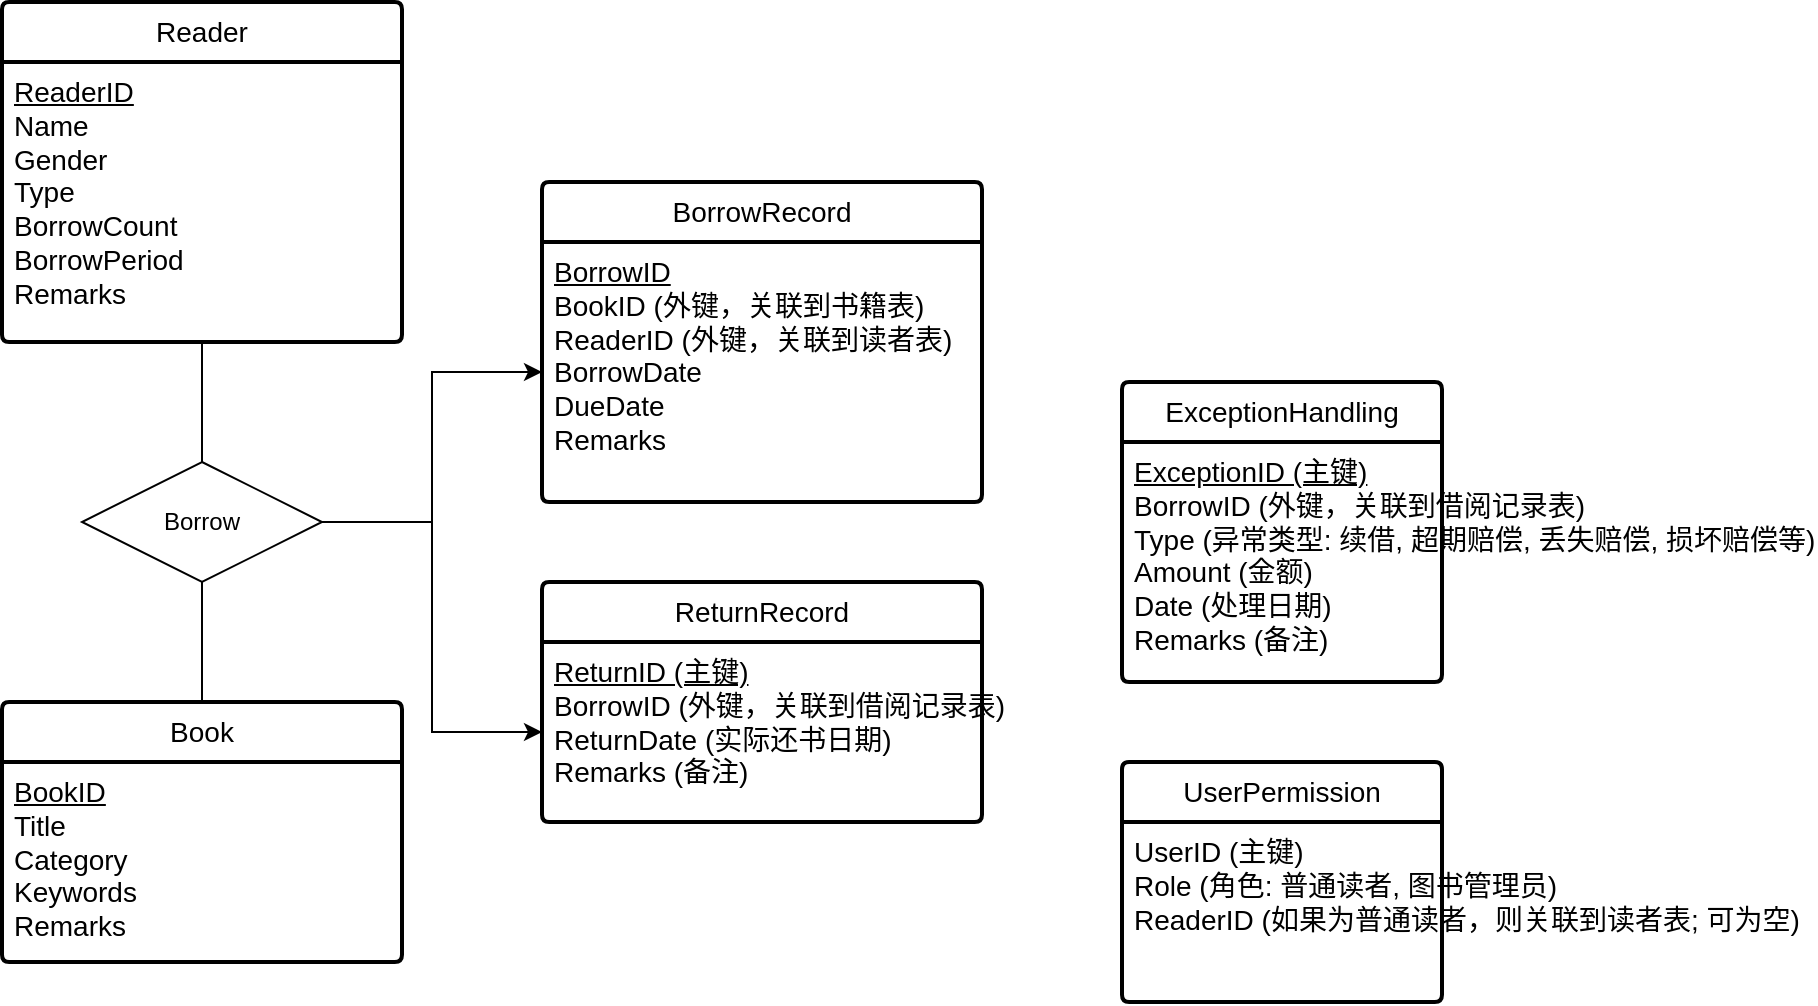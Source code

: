 <mxfile version="25.0.1">
  <diagram name="第 1 页" id="e6M-VB0sTWYDbAhcyruc">
    <mxGraphModel dx="1011" dy="551" grid="1" gridSize="10" guides="1" tooltips="1" connect="1" arrows="1" fold="1" page="1" pageScale="1" pageWidth="827" pageHeight="1169" background="#ffffff" math="0" shadow="0">
      <root>
        <mxCell id="0" />
        <mxCell id="1" parent="0" />
        <mxCell id="42zim9xsgLE1wcnG_F0--1" value="Reader" style="swimlane;childLayout=stackLayout;horizontal=1;startSize=30;horizontalStack=0;rounded=1;fontSize=14;fontStyle=0;strokeWidth=2;resizeParent=0;resizeLast=1;shadow=0;dashed=0;align=center;arcSize=4;whiteSpace=wrap;html=1;swimlaneLine=1;" parent="1" vertex="1">
          <mxGeometry x="80" y="70" width="200" height="170" as="geometry">
            <mxRectangle x="80" y="130" width="80" height="30" as="alternateBounds" />
          </mxGeometry>
        </mxCell>
        <mxCell id="42zim9xsgLE1wcnG_F0--2" value="&lt;div&gt;&lt;span style=&quot;font-size: 14px;&quot;&gt;&lt;u&gt;ReaderID&lt;/u&gt;&lt;/span&gt;&lt;/div&gt;&lt;div&gt;&lt;span style=&quot;font-size: 14px;&quot;&gt;Name&lt;/span&gt;&lt;/div&gt;&lt;div&gt;&lt;span style=&quot;font-size: 14px;&quot;&gt;Gender&lt;/span&gt;&lt;/div&gt;&lt;div&gt;&lt;span style=&quot;font-size: 14px;&quot;&gt;Type&lt;/span&gt;&lt;/div&gt;&lt;div&gt;&lt;span style=&quot;font-size: 14px;&quot;&gt;BorrowCount&lt;/span&gt;&lt;/div&gt;&lt;div&gt;&lt;span style=&quot;font-size: 14px;&quot;&gt;BorrowPeriod&lt;/span&gt;&lt;/div&gt;&lt;div&gt;&lt;span style=&quot;font-size: 14px;&quot;&gt;Remarks&lt;/span&gt;&lt;/div&gt;" style="align=left;strokeColor=none;fillColor=none;spacingLeft=4;fontSize=12;verticalAlign=top;resizable=0;rotatable=0;part=1;html=1;" parent="42zim9xsgLE1wcnG_F0--1" vertex="1">
          <mxGeometry y="30" width="200" height="140" as="geometry" />
        </mxCell>
        <mxCell id="42zim9xsgLE1wcnG_F0--11" style="edgeStyle=orthogonalEdgeStyle;rounded=0;orthogonalLoop=1;jettySize=auto;html=1;exitX=0.5;exitY=1;exitDx=0;exitDy=0;entryX=0.5;entryY=0;entryDx=0;entryDy=0;endArrow=none;endFill=0;" parent="1" source="42zim9xsgLE1wcnG_F0--3" target="42zim9xsgLE1wcnG_F0--8" edge="1">
          <mxGeometry relative="1" as="geometry" />
        </mxCell>
        <mxCell id="fZOJicUxICWee5noGRoj-6" style="edgeStyle=orthogonalEdgeStyle;rounded=0;orthogonalLoop=1;jettySize=auto;html=1;" edge="1" parent="1" source="42zim9xsgLE1wcnG_F0--3" target="fZOJicUxICWee5noGRoj-3">
          <mxGeometry relative="1" as="geometry" />
        </mxCell>
        <mxCell id="fZOJicUxICWee5noGRoj-9" style="edgeStyle=orthogonalEdgeStyle;rounded=0;orthogonalLoop=1;jettySize=auto;html=1;entryX=0;entryY=0.5;entryDx=0;entryDy=0;" edge="1" parent="1" source="42zim9xsgLE1wcnG_F0--3" target="fZOJicUxICWee5noGRoj-8">
          <mxGeometry relative="1" as="geometry" />
        </mxCell>
        <mxCell id="42zim9xsgLE1wcnG_F0--3" value="Borrow" style="shape=rhombus;perimeter=rhombusPerimeter;whiteSpace=wrap;html=1;align=center;" parent="1" vertex="1">
          <mxGeometry x="120" y="300" width="120" height="60" as="geometry" />
        </mxCell>
        <mxCell id="42zim9xsgLE1wcnG_F0--4" style="edgeStyle=orthogonalEdgeStyle;rounded=0;orthogonalLoop=1;jettySize=auto;html=1;endArrow=none;endFill=0;" parent="1" source="42zim9xsgLE1wcnG_F0--2" target="42zim9xsgLE1wcnG_F0--3" edge="1">
          <mxGeometry relative="1" as="geometry" />
        </mxCell>
        <mxCell id="42zim9xsgLE1wcnG_F0--8" value="Book" style="swimlane;childLayout=stackLayout;horizontal=1;startSize=30;horizontalStack=0;rounded=1;fontSize=14;fontStyle=0;strokeWidth=2;resizeParent=0;resizeLast=1;shadow=0;dashed=0;align=center;arcSize=4;whiteSpace=wrap;html=1;swimlaneLine=1;" parent="1" vertex="1">
          <mxGeometry x="80" y="420" width="200" height="130" as="geometry" />
        </mxCell>
        <mxCell id="42zim9xsgLE1wcnG_F0--9" value="&lt;div&gt;&lt;span style=&quot;font-size: 14px;&quot;&gt;&lt;u&gt;BookID&lt;/u&gt;&lt;/span&gt;&lt;/div&gt;&lt;div&gt;&lt;span style=&quot;font-size: 14px;&quot;&gt;Title&lt;/span&gt;&lt;/div&gt;&lt;div&gt;&lt;span style=&quot;font-size: 14px;&quot;&gt;Category&lt;/span&gt;&lt;/div&gt;&lt;div&gt;&lt;span style=&quot;font-size: 14px;&quot;&gt;Keywords&lt;/span&gt;&lt;/div&gt;&lt;div&gt;&lt;span style=&quot;font-size: 14px;&quot;&gt;Remarks&lt;/span&gt;&lt;/div&gt;&lt;div&gt;&lt;br&gt;&lt;/div&gt;" style="align=left;strokeColor=none;fillColor=none;spacingLeft=4;fontSize=12;verticalAlign=top;resizable=0;rotatable=0;part=1;html=1;" parent="42zim9xsgLE1wcnG_F0--8" vertex="1">
          <mxGeometry y="30" width="200" height="100" as="geometry" />
        </mxCell>
        <mxCell id="fZOJicUxICWee5noGRoj-2" value="BorrowRecord" style="swimlane;childLayout=stackLayout;horizontal=1;startSize=30;horizontalStack=0;rounded=1;fontSize=14;fontStyle=0;strokeWidth=2;resizeParent=0;resizeLast=1;shadow=0;dashed=0;align=center;arcSize=4;whiteSpace=wrap;html=1;" vertex="1" parent="1">
          <mxGeometry x="350" y="160" width="220" height="160" as="geometry" />
        </mxCell>
        <mxCell id="fZOJicUxICWee5noGRoj-3" value="&lt;div&gt;&lt;div&gt;&lt;span style=&quot;font-size: 14px;&quot;&gt;&lt;u&gt;BorrowID&lt;/u&gt;&lt;/span&gt;&lt;/div&gt;&lt;div&gt;&lt;span style=&quot;font-size: 14px;&quot;&gt;BookID (外键，关联到书籍表)&lt;/span&gt;&lt;/div&gt;&lt;div&gt;&lt;span style=&quot;font-size: 14px;&quot;&gt;ReaderID (外键，关联到读者表)&lt;/span&gt;&lt;/div&gt;&lt;div&gt;&lt;span style=&quot;font-size: 14px;&quot;&gt;BorrowDate&lt;/span&gt;&lt;/div&gt;&lt;div&gt;&lt;span style=&quot;font-size: 14px;&quot;&gt;DueDate&lt;/span&gt;&lt;/div&gt;&lt;div&gt;&lt;span style=&quot;font-size: 14px;&quot;&gt;Remarks&lt;/span&gt;&lt;/div&gt;&lt;/div&gt;" style="align=left;strokeColor=none;fillColor=none;spacingLeft=4;fontSize=12;verticalAlign=top;resizable=0;rotatable=0;part=1;html=1;" vertex="1" parent="fZOJicUxICWee5noGRoj-2">
          <mxGeometry y="30" width="220" height="130" as="geometry" />
        </mxCell>
        <mxCell id="fZOJicUxICWee5noGRoj-7" value="ReturnRecord" style="swimlane;childLayout=stackLayout;horizontal=1;startSize=30;horizontalStack=0;rounded=1;fontSize=14;fontStyle=0;strokeWidth=2;resizeParent=0;resizeLast=1;shadow=0;dashed=0;align=center;arcSize=4;whiteSpace=wrap;html=1;" vertex="1" parent="1">
          <mxGeometry x="350" y="360" width="220" height="120" as="geometry" />
        </mxCell>
        <mxCell id="fZOJicUxICWee5noGRoj-8" value="&lt;div&gt;&lt;span style=&quot;font-size: 14px;&quot;&gt;&lt;u&gt;ReturnID (主键)&lt;/u&gt;&lt;/span&gt;&lt;/div&gt;&lt;div&gt;&lt;span style=&quot;font-size: 14px;&quot;&gt;BorrowID (外键，关联到借阅记录表)&lt;/span&gt;&lt;/div&gt;&lt;div&gt;&lt;span style=&quot;font-size: 14px;&quot;&gt;ReturnDate (实际还书日期)&lt;/span&gt;&lt;/div&gt;&lt;div&gt;&lt;span style=&quot;font-size: 14px;&quot;&gt;Remarks (备注)&lt;/span&gt;&lt;/div&gt;&lt;div&gt;&lt;br&gt;&lt;/div&gt;" style="align=left;strokeColor=none;fillColor=none;spacingLeft=4;fontSize=12;verticalAlign=top;resizable=0;rotatable=0;part=1;html=1;" vertex="1" parent="fZOJicUxICWee5noGRoj-7">
          <mxGeometry y="30" width="220" height="90" as="geometry" />
        </mxCell>
        <mxCell id="fZOJicUxICWee5noGRoj-10" value="ExceptionHandling" style="swimlane;childLayout=stackLayout;horizontal=1;startSize=30;horizontalStack=0;rounded=1;fontSize=14;fontStyle=0;strokeWidth=2;resizeParent=0;resizeLast=1;shadow=0;dashed=0;align=center;arcSize=4;whiteSpace=wrap;html=1;" vertex="1" parent="1">
          <mxGeometry x="640" y="260" width="160" height="150" as="geometry" />
        </mxCell>
        <mxCell id="fZOJicUxICWee5noGRoj-11" value="&lt;div&gt;&lt;div&gt;&lt;font style=&quot;font-size: 14px;&quot;&gt;&lt;u&gt;ExceptionID (主键)&lt;/u&gt;&lt;/font&gt;&lt;/div&gt;&lt;div&gt;&lt;font style=&quot;font-size: 14px;&quot;&gt;BorrowID (外键，关联到借阅记录表)&lt;/font&gt;&lt;/div&gt;&lt;div&gt;&lt;font style=&quot;font-size: 14px;&quot;&gt;Type (异常类型: 续借, 超期赔偿, 丢失赔偿, 损坏赔偿等)&lt;/font&gt;&lt;/div&gt;&lt;div&gt;&lt;font style=&quot;font-size: 14px;&quot;&gt;Amount (金额)&lt;/font&gt;&lt;/div&gt;&lt;div&gt;&lt;font style=&quot;font-size: 14px;&quot;&gt;Date (处理日期)&lt;/font&gt;&lt;/div&gt;&lt;div&gt;&lt;font style=&quot;font-size: 14px;&quot;&gt;Remarks (备注)&lt;/font&gt;&lt;/div&gt;&lt;/div&gt;&lt;div&gt;&lt;br&gt;&lt;/div&gt;&lt;div&gt;&lt;br&gt;&lt;/div&gt;" style="align=left;strokeColor=none;fillColor=none;spacingLeft=4;fontSize=12;verticalAlign=top;resizable=0;rotatable=0;part=1;html=1;" vertex="1" parent="fZOJicUxICWee5noGRoj-10">
          <mxGeometry y="30" width="160" height="120" as="geometry" />
        </mxCell>
        <mxCell id="fZOJicUxICWee5noGRoj-12" value="UserPermission" style="swimlane;childLayout=stackLayout;horizontal=1;startSize=30;horizontalStack=0;rounded=1;fontSize=14;fontStyle=0;strokeWidth=2;resizeParent=0;resizeLast=1;shadow=0;dashed=0;align=center;arcSize=4;whiteSpace=wrap;html=1;" vertex="1" parent="1">
          <mxGeometry x="640" y="450" width="160" height="120" as="geometry" />
        </mxCell>
        <mxCell id="fZOJicUxICWee5noGRoj-13" value="&lt;div&gt;&lt;font style=&quot;font-size: 14px;&quot;&gt;UserID (主键)&lt;/font&gt;&lt;/div&gt;&lt;div&gt;&lt;font style=&quot;font-size: 14px;&quot;&gt;Role (角色: 普通读者, 图书管理员)&lt;/font&gt;&lt;/div&gt;&lt;div&gt;&lt;font style=&quot;font-size: 14px;&quot;&gt;ReaderID (如果为普通读者，则关联到读者表; 可为空)&lt;/font&gt;&lt;/div&gt;" style="align=left;strokeColor=none;fillColor=none;spacingLeft=4;fontSize=12;verticalAlign=top;resizable=0;rotatable=0;part=1;html=1;" vertex="1" parent="fZOJicUxICWee5noGRoj-12">
          <mxGeometry y="30" width="160" height="90" as="geometry" />
        </mxCell>
      </root>
    </mxGraphModel>
  </diagram>
</mxfile>
